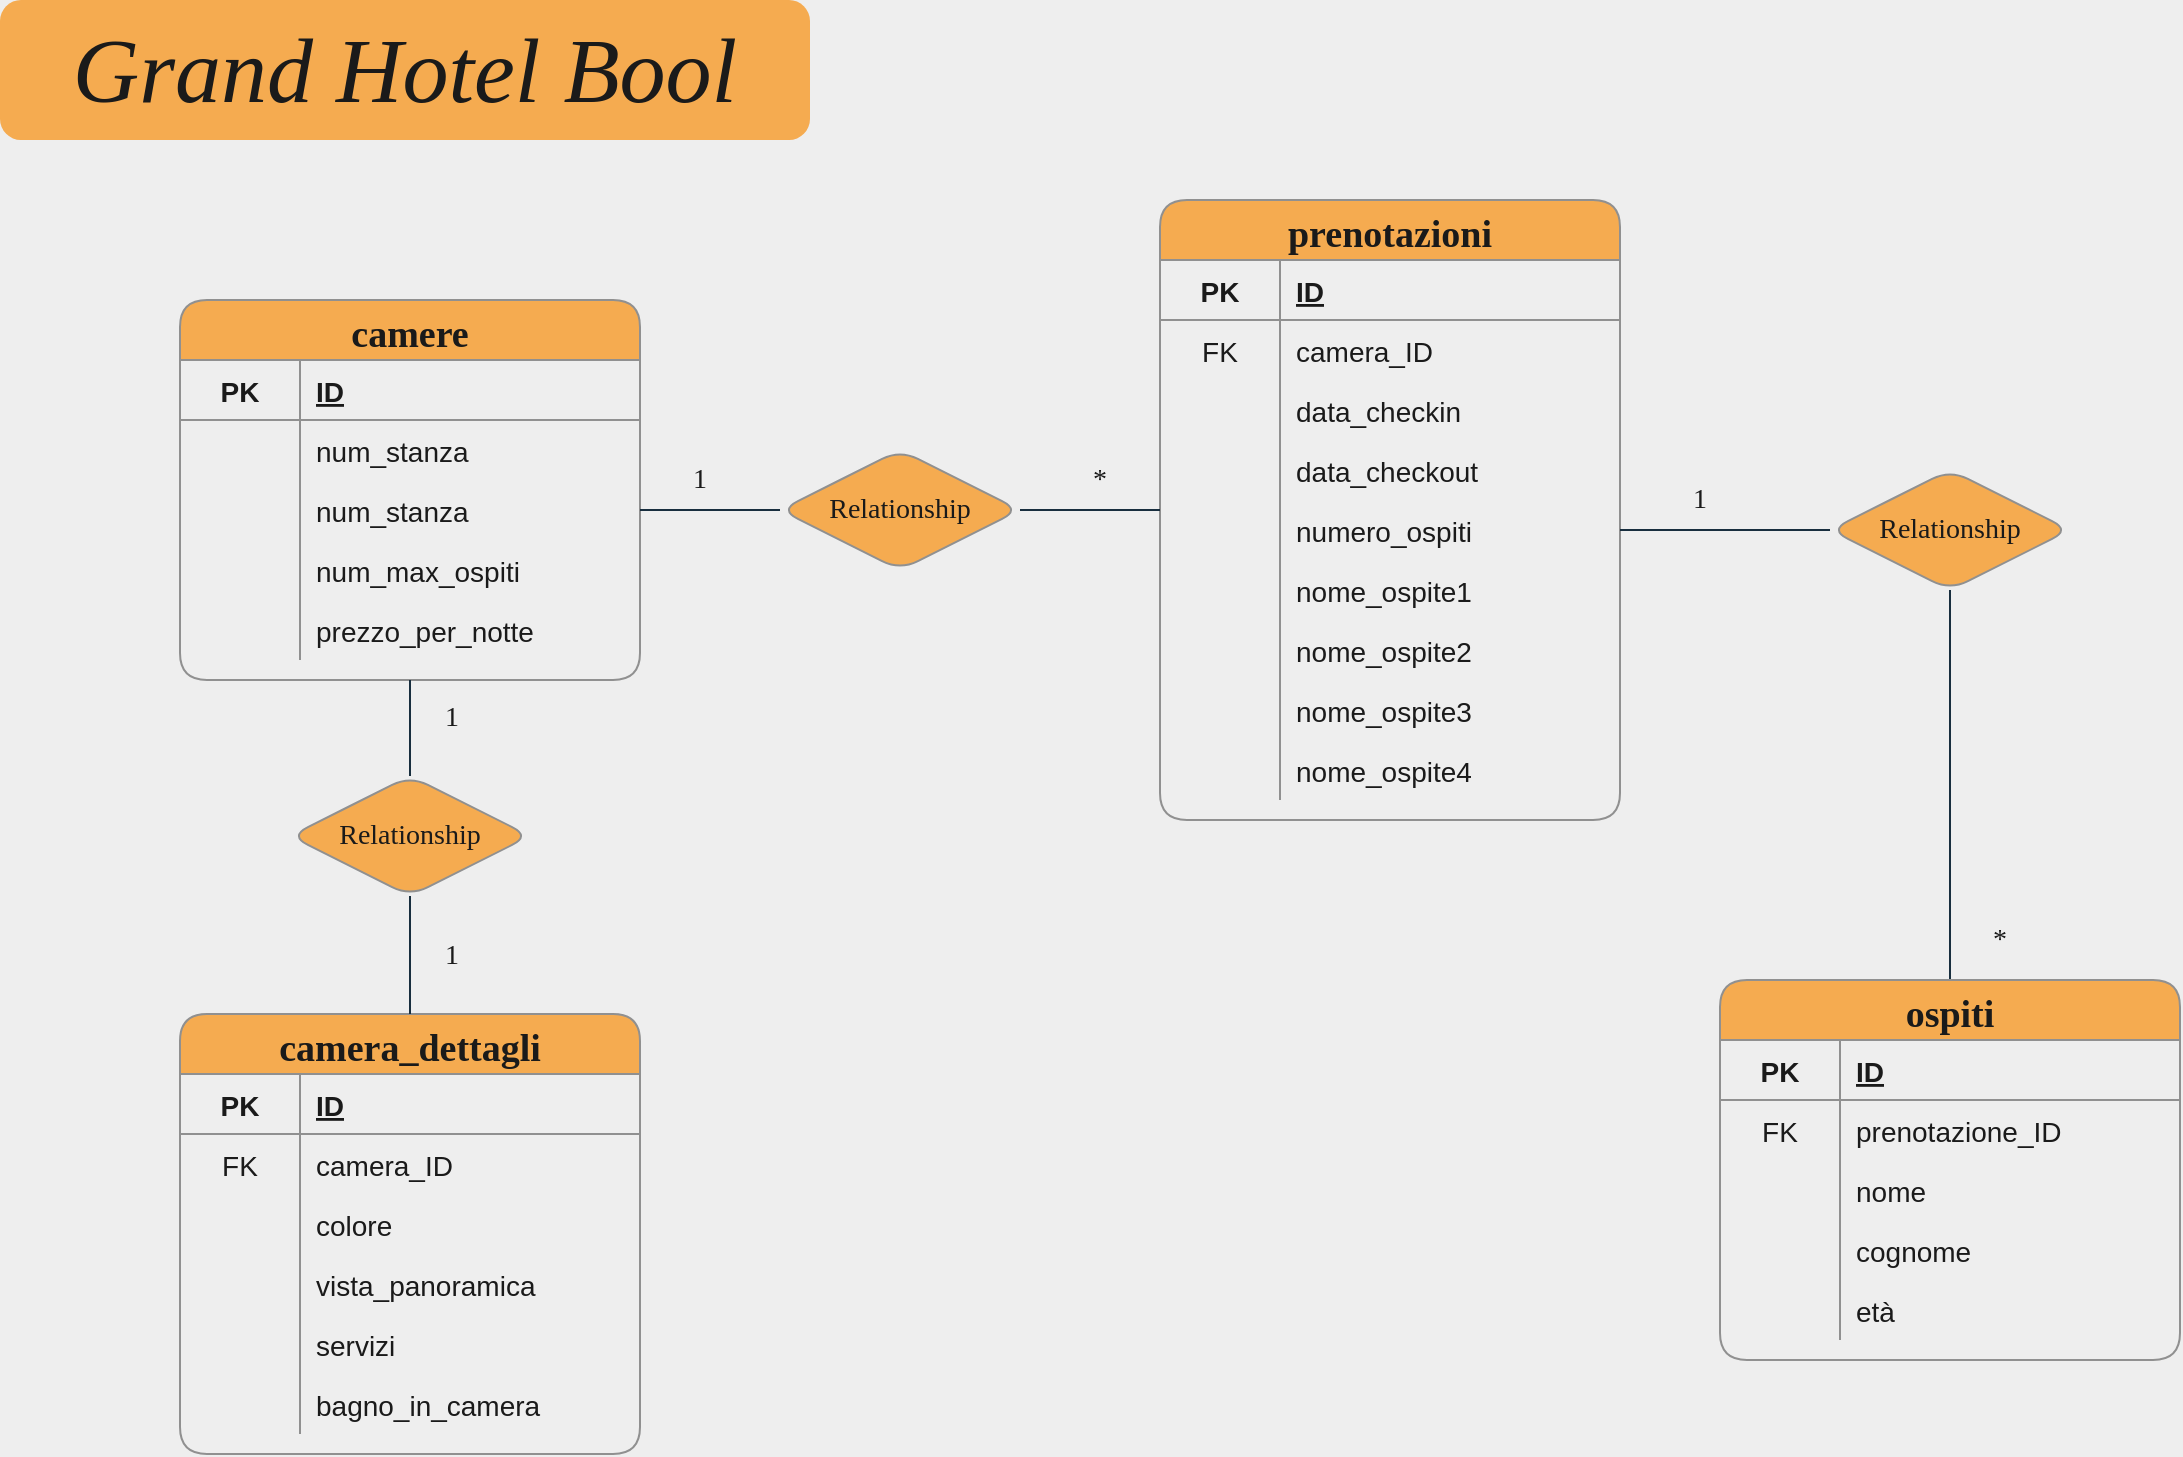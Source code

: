 <mxfile version="13.10.0" type="embed">
    <diagram id="MLH1wIgMrVqBu6dGc5cS" name="Page-1">
        <mxGraphModel dx="1230" dy="965" grid="0" gridSize="10" guides="1" tooltips="1" connect="1" arrows="1" fold="1" page="1" pageScale="1" pageWidth="1169" pageHeight="827" background="#EEEEEE" math="0" shadow="0">
            <root>
                <mxCell id="0"/>
                <mxCell id="1" parent="0"/>
                <mxCell id="2" value="Grand Hotel Bool" style="text;html=1;fillColor=#F5AB50;align=center;verticalAlign=middle;whiteSpace=wrap;fontSize=46;labelBorderColor=none;fontStyle=2;fontColor=#1A1A1A;labelBackgroundColor=none;gradientDirection=east;glass=0;shadow=0;fontFamily=Garamond;rounded=1;" parent="1" vertex="1">
                    <mxGeometry x="30" y="20" width="405" height="70" as="geometry"/>
                </mxCell>
                <mxCell id="3" value="camere" style="shape=table;startSize=30;container=1;collapsible=1;childLayout=tableLayout;fixedRows=1;rowLines=0;fontStyle=1;align=center;resizeLast=1;shadow=0;glass=0;labelBackgroundColor=none;fontFamily=Garamond;fontSize=19;fontColor=#1A1A1A;fillStyle=solid;swimlaneFillColor=none;fillColor=#F5AB50;strokeColor=#909090;rounded=1;" parent="1" vertex="1">
                    <mxGeometry x="120" y="170" width="230" height="190" as="geometry">
                        <mxRectangle x="120" y="180" width="80" height="30" as="alternateBounds"/>
                    </mxGeometry>
                </mxCell>
                <mxCell id="4" value="" style="shape=partialRectangle;collapsible=0;dropTarget=0;pointerEvents=0;fillColor=none;top=0;left=0;bottom=1;right=0;points=[[0,0.5],[1,0.5]];portConstraint=eastwest;fontSize=14;strokeColor=#909090;fontColor=#1A1A1A;rounded=1;" parent="3" vertex="1">
                    <mxGeometry y="30" width="230" height="30" as="geometry"/>
                </mxCell>
                <mxCell id="5" value="PK" style="shape=partialRectangle;connectable=0;fillColor=none;top=0;left=0;bottom=0;right=0;fontStyle=1;overflow=hidden;fontSize=14;strokeColor=#909090;fontColor=#1A1A1A;rounded=1;" parent="4" vertex="1">
                    <mxGeometry width="60" height="30" as="geometry"/>
                </mxCell>
                <mxCell id="6" value="ID" style="shape=partialRectangle;connectable=0;fillColor=none;top=0;left=0;bottom=0;right=0;align=left;spacingLeft=6;fontStyle=5;overflow=hidden;fontSize=14;strokeColor=#909090;fontColor=#1A1A1A;rounded=1;" parent="4" vertex="1">
                    <mxGeometry x="60" width="170" height="30" as="geometry"/>
                </mxCell>
                <mxCell id="37" value="" style="shape=partialRectangle;collapsible=0;dropTarget=0;pointerEvents=0;fillColor=none;top=0;left=0;bottom=0;right=0;points=[[0,0.5],[1,0.5]];portConstraint=eastwest;fontSize=14;strokeColor=#909090;fontColor=#1A1A1A;rounded=1;" parent="3" vertex="1">
                    <mxGeometry y="60" width="230" height="30" as="geometry"/>
                </mxCell>
                <mxCell id="38" value="" style="shape=partialRectangle;connectable=0;fillColor=none;top=0;left=0;bottom=0;right=0;editable=1;overflow=hidden;fontSize=14;strokeColor=#909090;fontColor=#1A1A1A;rounded=1;" parent="37" vertex="1">
                    <mxGeometry width="60" height="30" as="geometry"/>
                </mxCell>
                <mxCell id="39" value="num_stanza" style="shape=partialRectangle;connectable=0;fillColor=none;top=0;left=0;bottom=0;right=0;align=left;spacingLeft=6;overflow=hidden;fontSize=14;strokeColor=#909090;fontColor=#1A1A1A;rounded=1;" parent="37" vertex="1">
                    <mxGeometry x="60" width="170" height="30" as="geometry"/>
                </mxCell>
                <mxCell id="34" value="" style="shape=partialRectangle;collapsible=0;dropTarget=0;pointerEvents=0;fillColor=none;top=0;left=0;bottom=0;right=0;points=[[0,0.5],[1,0.5]];portConstraint=eastwest;fontSize=14;strokeColor=#909090;fontColor=#1A1A1A;rounded=1;" parent="3" vertex="1">
                    <mxGeometry y="90" width="230" height="30" as="geometry"/>
                </mxCell>
                <mxCell id="35" value="" style="shape=partialRectangle;connectable=0;fillColor=none;top=0;left=0;bottom=0;right=0;editable=1;overflow=hidden;fontSize=14;strokeColor=#909090;fontColor=#1A1A1A;rounded=1;" parent="34" vertex="1">
                    <mxGeometry width="60" height="30" as="geometry"/>
                </mxCell>
                <mxCell id="36" value="num_stanza" style="shape=partialRectangle;connectable=0;fillColor=none;top=0;left=0;bottom=0;right=0;align=left;spacingLeft=6;overflow=hidden;fontSize=14;strokeColor=#909090;fontColor=#1A1A1A;rounded=1;" parent="34" vertex="1">
                    <mxGeometry x="60" width="170" height="30" as="geometry"/>
                </mxCell>
                <mxCell id="7" value="" style="shape=partialRectangle;collapsible=0;dropTarget=0;pointerEvents=0;fillColor=none;top=0;left=0;bottom=0;right=0;points=[[0,0.5],[1,0.5]];portConstraint=eastwest;fontSize=14;strokeColor=#909090;fontColor=#1A1A1A;rounded=1;" parent="3" vertex="1">
                    <mxGeometry y="120" width="230" height="30" as="geometry"/>
                </mxCell>
                <mxCell id="8" value="" style="shape=partialRectangle;connectable=0;fillColor=none;top=0;left=0;bottom=0;right=0;editable=1;overflow=hidden;fontSize=14;strokeColor=#909090;fontColor=#1A1A1A;rounded=1;" parent="7" vertex="1">
                    <mxGeometry width="60" height="30" as="geometry"/>
                </mxCell>
                <mxCell id="9" value="num_max_ospiti" style="shape=partialRectangle;connectable=0;fillColor=none;top=0;left=0;bottom=0;right=0;align=left;spacingLeft=6;overflow=hidden;fontSize=14;strokeColor=#909090;fontColor=#1A1A1A;rounded=1;" parent="7" vertex="1">
                    <mxGeometry x="60" width="170" height="30" as="geometry"/>
                </mxCell>
                <mxCell id="13" value="" style="shape=partialRectangle;collapsible=0;dropTarget=0;pointerEvents=0;fillColor=none;top=0;left=0;bottom=0;right=0;points=[[0,0.5],[1,0.5]];portConstraint=eastwest;fontSize=14;strokeColor=#909090;fontColor=#1A1A1A;rounded=1;" parent="3" vertex="1">
                    <mxGeometry y="150" width="230" height="30" as="geometry"/>
                </mxCell>
                <mxCell id="14" value="" style="shape=partialRectangle;connectable=0;fillColor=none;top=0;left=0;bottom=0;right=0;editable=1;overflow=hidden;fontSize=14;strokeColor=#909090;fontColor=#1A1A1A;rounded=1;" parent="13" vertex="1">
                    <mxGeometry width="60" height="30" as="geometry"/>
                </mxCell>
                <mxCell id="15" value="prezzo_per_notte" style="shape=partialRectangle;connectable=0;fillColor=none;top=0;left=0;bottom=0;right=0;align=left;spacingLeft=6;overflow=hidden;fontSize=14;strokeColor=#909090;fontColor=#1A1A1A;rounded=1;" parent="13" vertex="1">
                    <mxGeometry x="60" width="170" height="30" as="geometry"/>
                </mxCell>
                <mxCell id="16" value="prenotazioni" style="shape=table;startSize=30;container=1;collapsible=1;childLayout=tableLayout;fixedRows=1;rowLines=0;fontStyle=1;align=center;resizeLast=1;shadow=0;glass=0;labelBackgroundColor=none;fontFamily=Garamond;fontSize=19;fontColor=#1A1A1A;fillColor=#F5AB50;strokeColor=#909090;rounded=1;" parent="1" vertex="1">
                    <mxGeometry x="610" y="120" width="230" height="310" as="geometry">
                        <mxRectangle x="120" y="180" width="80" height="30" as="alternateBounds"/>
                    </mxGeometry>
                </mxCell>
                <mxCell id="17" value="" style="shape=partialRectangle;collapsible=0;dropTarget=0;pointerEvents=0;fillColor=none;top=0;left=0;bottom=1;right=0;points=[[0,0.5],[1,0.5]];portConstraint=eastwest;fontSize=14;strokeColor=#909090;fontColor=#1A1A1A;rounded=1;" parent="16" vertex="1">
                    <mxGeometry y="30" width="230" height="30" as="geometry"/>
                </mxCell>
                <mxCell id="18" value="PK" style="shape=partialRectangle;connectable=0;fillColor=none;top=0;left=0;bottom=0;right=0;fontStyle=1;overflow=hidden;fontSize=14;strokeColor=#909090;fontColor=#1A1A1A;rounded=1;" parent="17" vertex="1">
                    <mxGeometry width="60" height="30" as="geometry"/>
                </mxCell>
                <mxCell id="19" value="ID" style="shape=partialRectangle;connectable=0;fillColor=none;top=0;left=0;bottom=0;right=0;align=left;spacingLeft=6;fontStyle=5;overflow=hidden;fontSize=14;strokeColor=#909090;fontColor=#1A1A1A;rounded=1;" parent="17" vertex="1">
                    <mxGeometry x="60" width="170" height="30" as="geometry"/>
                </mxCell>
                <mxCell id="20" value="" style="shape=partialRectangle;collapsible=0;dropTarget=0;pointerEvents=0;fillColor=none;top=0;left=0;bottom=0;right=0;points=[[0,0.5],[1,0.5]];portConstraint=eastwest;fontSize=14;strokeColor=#909090;fontColor=#1A1A1A;rounded=1;" parent="16" vertex="1">
                    <mxGeometry y="60" width="230" height="30" as="geometry"/>
                </mxCell>
                <mxCell id="21" value="FK" style="shape=partialRectangle;connectable=0;fillColor=none;top=0;left=0;bottom=0;right=0;editable=1;overflow=hidden;fontSize=14;strokeColor=#909090;fontColor=#1A1A1A;rounded=1;" parent="20" vertex="1">
                    <mxGeometry width="60" height="30" as="geometry"/>
                </mxCell>
                <mxCell id="22" value="camera_ID" style="shape=partialRectangle;connectable=0;fillColor=none;top=0;left=0;bottom=0;right=0;align=left;spacingLeft=6;overflow=hidden;fontSize=14;strokeColor=#909090;fontColor=#1A1A1A;rounded=1;" parent="20" vertex="1">
                    <mxGeometry x="60" width="170" height="30" as="geometry"/>
                </mxCell>
                <mxCell id="23" value="" style="shape=partialRectangle;collapsible=0;dropTarget=0;pointerEvents=0;fillColor=none;top=0;left=0;bottom=0;right=0;points=[[0,0.5],[1,0.5]];portConstraint=eastwest;fontSize=14;strokeColor=#909090;fontColor=#1A1A1A;rounded=1;" parent="16" vertex="1">
                    <mxGeometry y="90" width="230" height="30" as="geometry"/>
                </mxCell>
                <mxCell id="24" value="" style="shape=partialRectangle;connectable=0;fillColor=none;top=0;left=0;bottom=0;right=0;editable=1;overflow=hidden;fontSize=14;strokeColor=#909090;fontColor=#1A1A1A;rounded=1;" parent="23" vertex="1">
                    <mxGeometry width="60" height="30" as="geometry"/>
                </mxCell>
                <mxCell id="25" value="data_checkin" style="shape=partialRectangle;connectable=0;fillColor=none;top=0;left=0;bottom=0;right=0;align=left;spacingLeft=6;overflow=hidden;fontSize=14;strokeColor=#909090;fontColor=#1A1A1A;rounded=1;" parent="23" vertex="1">
                    <mxGeometry x="60" width="170" height="30" as="geometry"/>
                </mxCell>
                <mxCell id="26" value="" style="shape=partialRectangle;collapsible=0;dropTarget=0;pointerEvents=0;fillColor=none;top=0;left=0;bottom=0;right=0;points=[[0,0.5],[1,0.5]];portConstraint=eastwest;fontSize=14;strokeColor=#909090;fontColor=#1A1A1A;rounded=1;" parent="16" vertex="1">
                    <mxGeometry y="120" width="230" height="30" as="geometry"/>
                </mxCell>
                <mxCell id="27" value="" style="shape=partialRectangle;connectable=0;fillColor=none;top=0;left=0;bottom=0;right=0;editable=1;overflow=hidden;fontSize=14;strokeColor=#909090;fontColor=#1A1A1A;rounded=1;" parent="26" vertex="1">
                    <mxGeometry width="60" height="30" as="geometry"/>
                </mxCell>
                <mxCell id="28" value="data_checkout" style="shape=partialRectangle;connectable=0;fillColor=none;top=0;left=0;bottom=0;right=0;align=left;spacingLeft=6;overflow=hidden;fontSize=14;strokeColor=#909090;fontColor=#1A1A1A;rounded=1;" parent="26" vertex="1">
                    <mxGeometry x="60" width="170" height="30" as="geometry"/>
                </mxCell>
                <mxCell id="42" value="" style="shape=partialRectangle;collapsible=0;dropTarget=0;pointerEvents=0;fillColor=none;top=0;left=0;bottom=0;right=0;points=[[0,0.5],[1,0.5]];portConstraint=eastwest;fontSize=14;strokeColor=#909090;fontColor=#1A1A1A;rounded=1;" parent="16" vertex="1">
                    <mxGeometry y="150" width="230" height="30" as="geometry"/>
                </mxCell>
                <mxCell id="43" value="" style="shape=partialRectangle;connectable=0;fillColor=none;top=0;left=0;bottom=0;right=0;editable=1;overflow=hidden;fontSize=14;strokeColor=#909090;fontColor=#1A1A1A;rounded=1;" parent="42" vertex="1">
                    <mxGeometry width="60" height="30" as="geometry"/>
                </mxCell>
                <mxCell id="44" value="numero_ospiti" style="shape=partialRectangle;connectable=0;fillColor=none;top=0;left=0;bottom=0;right=0;align=left;spacingLeft=6;overflow=hidden;fontSize=14;strokeColor=#909090;fontColor=#1A1A1A;rounded=1;" parent="42" vertex="1">
                    <mxGeometry x="60" width="170" height="30" as="geometry"/>
                </mxCell>
                <mxCell id="45" value="" style="shape=partialRectangle;collapsible=0;dropTarget=0;pointerEvents=0;fillColor=none;top=0;left=0;bottom=0;right=0;points=[[0,0.5],[1,0.5]];portConstraint=eastwest;fontSize=14;strokeColor=#909090;fontColor=#1A1A1A;rounded=1;" parent="16" vertex="1">
                    <mxGeometry y="180" width="230" height="30" as="geometry"/>
                </mxCell>
                <mxCell id="46" value="" style="shape=partialRectangle;connectable=0;fillColor=none;top=0;left=0;bottom=0;right=0;editable=1;overflow=hidden;fontSize=14;strokeColor=#909090;fontColor=#1A1A1A;rounded=1;" parent="45" vertex="1">
                    <mxGeometry width="60" height="30" as="geometry"/>
                </mxCell>
                <mxCell id="47" value="nome_ospite1" style="shape=partialRectangle;connectable=0;fillColor=none;top=0;left=0;bottom=0;right=0;align=left;spacingLeft=6;overflow=hidden;fontSize=14;strokeColor=#909090;fontColor=#1A1A1A;rounded=1;" parent="45" vertex="1">
                    <mxGeometry x="60" width="170" height="30" as="geometry"/>
                </mxCell>
                <mxCell id="48" value="" style="shape=partialRectangle;collapsible=0;dropTarget=0;pointerEvents=0;fillColor=none;top=0;left=0;bottom=0;right=0;points=[[0,0.5],[1,0.5]];portConstraint=eastwest;fontSize=14;strokeColor=#909090;fontColor=#1A1A1A;rounded=1;" parent="16" vertex="1">
                    <mxGeometry y="210" width="230" height="30" as="geometry"/>
                </mxCell>
                <mxCell id="49" value="" style="shape=partialRectangle;connectable=0;fillColor=none;top=0;left=0;bottom=0;right=0;editable=1;overflow=hidden;fontSize=14;strokeColor=#909090;fontColor=#1A1A1A;rounded=1;" parent="48" vertex="1">
                    <mxGeometry width="60" height="30" as="geometry"/>
                </mxCell>
                <mxCell id="50" value="nome_ospite2" style="shape=partialRectangle;connectable=0;fillColor=none;top=0;left=0;bottom=0;right=0;align=left;spacingLeft=6;overflow=hidden;fontSize=14;strokeColor=#909090;fontColor=#1A1A1A;rounded=1;" parent="48" vertex="1">
                    <mxGeometry x="60" width="170" height="30" as="geometry"/>
                </mxCell>
                <mxCell id="51" value="" style="shape=partialRectangle;collapsible=0;dropTarget=0;pointerEvents=0;fillColor=none;top=0;left=0;bottom=0;right=0;points=[[0,0.5],[1,0.5]];portConstraint=eastwest;fontSize=14;strokeColor=#909090;fontColor=#1A1A1A;rounded=1;" parent="16" vertex="1">
                    <mxGeometry y="240" width="230" height="30" as="geometry"/>
                </mxCell>
                <mxCell id="52" value="" style="shape=partialRectangle;connectable=0;fillColor=none;top=0;left=0;bottom=0;right=0;editable=1;overflow=hidden;fontSize=14;strokeColor=#909090;fontColor=#1A1A1A;rounded=1;" parent="51" vertex="1">
                    <mxGeometry width="60" height="30" as="geometry"/>
                </mxCell>
                <mxCell id="53" value="nome_ospite3" style="shape=partialRectangle;connectable=0;fillColor=none;top=0;left=0;bottom=0;right=0;align=left;spacingLeft=6;overflow=hidden;fontSize=14;strokeColor=#909090;fontColor=#1A1A1A;rounded=1;" parent="51" vertex="1">
                    <mxGeometry x="60" width="170" height="30" as="geometry"/>
                </mxCell>
                <mxCell id="54" value="" style="shape=partialRectangle;collapsible=0;dropTarget=0;pointerEvents=0;fillColor=none;top=0;left=0;bottom=0;right=0;points=[[0,0.5],[1,0.5]];portConstraint=eastwest;fontSize=14;strokeColor=#909090;fontColor=#1A1A1A;rounded=1;" parent="16" vertex="1">
                    <mxGeometry y="270" width="230" height="30" as="geometry"/>
                </mxCell>
                <mxCell id="55" value="" style="shape=partialRectangle;connectable=0;fillColor=none;top=0;left=0;bottom=0;right=0;editable=1;overflow=hidden;fontSize=14;strokeColor=#909090;fontColor=#1A1A1A;rounded=1;" parent="54" vertex="1">
                    <mxGeometry width="60" height="30" as="geometry"/>
                </mxCell>
                <mxCell id="56" value="nome_ospite4" style="shape=partialRectangle;connectable=0;fillColor=none;top=0;left=0;bottom=0;right=0;align=left;spacingLeft=6;overflow=hidden;fontSize=14;strokeColor=#909090;fontColor=#1A1A1A;rounded=1;" parent="54" vertex="1">
                    <mxGeometry x="60" width="170" height="30" as="geometry"/>
                </mxCell>
                <mxCell id="31" style="edgeStyle=orthogonalEdgeStyle;orthogonalLoop=1;jettySize=auto;html=1;exitX=1;exitY=0.5;exitDx=0;exitDy=0;entryX=0;entryY=0.5;entryDx=0;entryDy=0;fontFamily=Garamond;fontSize=14;fontColor=#1A1A1A;endArrow=none;endFill=0;strokeColor=#182E3E;labelBackgroundColor=#EEEEEE;" parent="1" source="29" target="16" edge="1">
                    <mxGeometry relative="1" as="geometry"/>
                </mxCell>
                <mxCell id="40" style="edgeStyle=orthogonalEdgeStyle;orthogonalLoop=1;jettySize=auto;html=1;exitX=0;exitY=0.5;exitDx=0;exitDy=0;entryX=1;entryY=0.5;entryDx=0;entryDy=0;endArrow=none;endFill=0;fontFamily=Garamond;fontSize=14;fontColor=#1A1A1A;strokeColor=#182E3E;labelBackgroundColor=#EEEEEE;" parent="1" source="29" target="34" edge="1">
                    <mxGeometry relative="1" as="geometry"/>
                </mxCell>
                <mxCell id="29" value="Relationship" style="shape=rhombus;perimeter=rhombusPerimeter;whiteSpace=wrap;html=1;align=center;shadow=0;glass=0;labelBackgroundColor=none;fontFamily=Garamond;fontSize=14;fontColor=#1A1A1A;fillColor=#F5AB50;strokeColor=#909090;rounded=1;" parent="1" vertex="1">
                    <mxGeometry x="420" y="245" width="120" height="60" as="geometry"/>
                </mxCell>
                <mxCell id="60" value="*" style="text;html=1;strokeColor=none;fillColor=none;align=center;verticalAlign=middle;whiteSpace=wrap;shadow=0;glass=0;labelBackgroundColor=none;fontFamily=Garamond;fontSize=14;fontColor=#1A1A1A;rounded=1;" parent="1" vertex="1">
                    <mxGeometry x="560" y="250" width="40" height="20" as="geometry"/>
                </mxCell>
                <mxCell id="61" value="1" style="text;html=1;strokeColor=none;fillColor=none;align=center;verticalAlign=middle;whiteSpace=wrap;shadow=0;glass=0;labelBackgroundColor=none;fontFamily=Garamond;fontSize=14;fontColor=#1A1A1A;rounded=1;" parent="1" vertex="1">
                    <mxGeometry x="360" y="250" width="40" height="20" as="geometry"/>
                </mxCell>
                <mxCell id="82" style="edgeStyle=orthogonalEdgeStyle;orthogonalLoop=1;jettySize=auto;html=1;exitX=0.5;exitY=0;exitDx=0;exitDy=0;entryX=0.5;entryY=1;entryDx=0;entryDy=0;endArrow=none;endFill=0;fontFamily=Garamond;fontSize=14;fontColor=#1A1A1A;strokeColor=#182E3E;labelBackgroundColor=#EEEEEE;" parent="1" source="62" target="81" edge="1">
                    <mxGeometry relative="1" as="geometry"/>
                </mxCell>
                <mxCell id="62" value="ospiti" style="shape=table;startSize=30;container=1;collapsible=1;childLayout=tableLayout;fixedRows=1;rowLines=0;fontStyle=1;align=center;resizeLast=1;shadow=0;glass=0;labelBackgroundColor=none;fontFamily=Garamond;fontSize=19;fontColor=#1A1A1A;fillColor=#F5AB50;strokeColor=#909090;rounded=1;" parent="1" vertex="1">
                    <mxGeometry x="890" y="510" width="230" height="190" as="geometry">
                        <mxRectangle x="120" y="180" width="80" height="30" as="alternateBounds"/>
                    </mxGeometry>
                </mxCell>
                <mxCell id="63" value="" style="shape=partialRectangle;collapsible=0;dropTarget=0;pointerEvents=0;fillColor=none;top=0;left=0;bottom=1;right=0;points=[[0,0.5],[1,0.5]];portConstraint=eastwest;fontSize=14;strokeColor=#909090;fontColor=#1A1A1A;rounded=1;" parent="62" vertex="1">
                    <mxGeometry y="30" width="230" height="30" as="geometry"/>
                </mxCell>
                <mxCell id="64" value="PK" style="shape=partialRectangle;connectable=0;fillColor=none;top=0;left=0;bottom=0;right=0;fontStyle=1;overflow=hidden;fontSize=14;strokeColor=#909090;fontColor=#1A1A1A;rounded=1;" parent="63" vertex="1">
                    <mxGeometry width="60" height="30" as="geometry"/>
                </mxCell>
                <mxCell id="65" value="ID" style="shape=partialRectangle;connectable=0;fillColor=none;top=0;left=0;bottom=0;right=0;align=left;spacingLeft=6;fontStyle=5;overflow=hidden;fontSize=14;strokeColor=#909090;fontColor=#1A1A1A;rounded=1;" parent="63" vertex="1">
                    <mxGeometry x="60" width="170" height="30" as="geometry"/>
                </mxCell>
                <mxCell id="66" value="" style="shape=partialRectangle;collapsible=0;dropTarget=0;pointerEvents=0;fillColor=none;top=0;left=0;bottom=0;right=0;points=[[0,0.5],[1,0.5]];portConstraint=eastwest;fontSize=14;strokeColor=#909090;fontColor=#1A1A1A;rounded=1;" parent="62" vertex="1">
                    <mxGeometry y="60" width="230" height="30" as="geometry"/>
                </mxCell>
                <mxCell id="67" value="FK" style="shape=partialRectangle;connectable=0;fillColor=none;top=0;left=0;bottom=0;right=0;editable=1;overflow=hidden;fontSize=14;strokeColor=#909090;fontColor=#1A1A1A;rounded=1;" parent="66" vertex="1">
                    <mxGeometry width="60" height="30" as="geometry"/>
                </mxCell>
                <mxCell id="68" value="prenotazione_ID" style="shape=partialRectangle;connectable=0;fillColor=none;top=0;left=0;bottom=0;right=0;align=left;spacingLeft=6;overflow=hidden;fontSize=14;strokeColor=#909090;fontColor=#1A1A1A;rounded=1;" parent="66" vertex="1">
                    <mxGeometry x="60" width="170" height="30" as="geometry"/>
                </mxCell>
                <mxCell id="69" value="" style="shape=partialRectangle;collapsible=0;dropTarget=0;pointerEvents=0;fillColor=none;top=0;left=0;bottom=0;right=0;points=[[0,0.5],[1,0.5]];portConstraint=eastwest;fontSize=14;strokeColor=#909090;fontColor=#1A1A1A;rounded=1;" parent="62" vertex="1">
                    <mxGeometry y="90" width="230" height="30" as="geometry"/>
                </mxCell>
                <mxCell id="70" value="" style="shape=partialRectangle;connectable=0;fillColor=none;top=0;left=0;bottom=0;right=0;editable=1;overflow=hidden;fontSize=14;strokeColor=#909090;fontColor=#1A1A1A;rounded=1;" parent="69" vertex="1">
                    <mxGeometry width="60" height="30" as="geometry"/>
                </mxCell>
                <mxCell id="71" value="nome" style="shape=partialRectangle;connectable=0;fillColor=none;top=0;left=0;bottom=0;right=0;align=left;spacingLeft=6;overflow=hidden;fontSize=14;strokeColor=#909090;fontColor=#1A1A1A;rounded=1;" parent="69" vertex="1">
                    <mxGeometry x="60" width="170" height="30" as="geometry"/>
                </mxCell>
                <mxCell id="72" value="" style="shape=partialRectangle;collapsible=0;dropTarget=0;pointerEvents=0;fillColor=none;top=0;left=0;bottom=0;right=0;points=[[0,0.5],[1,0.5]];portConstraint=eastwest;fontSize=14;strokeColor=#909090;fontColor=#1A1A1A;rounded=1;" parent="62" vertex="1">
                    <mxGeometry y="120" width="230" height="30" as="geometry"/>
                </mxCell>
                <mxCell id="73" value="" style="shape=partialRectangle;connectable=0;fillColor=none;top=0;left=0;bottom=0;right=0;editable=1;overflow=hidden;fontSize=14;strokeColor=#909090;fontColor=#1A1A1A;rounded=1;" parent="72" vertex="1">
                    <mxGeometry width="60" height="30" as="geometry"/>
                </mxCell>
                <mxCell id="74" value="cognome" style="shape=partialRectangle;connectable=0;fillColor=none;top=0;left=0;bottom=0;right=0;align=left;spacingLeft=6;overflow=hidden;fontSize=14;strokeColor=#909090;fontColor=#1A1A1A;rounded=1;" parent="72" vertex="1">
                    <mxGeometry x="60" width="170" height="30" as="geometry"/>
                </mxCell>
                <mxCell id="75" value="" style="shape=partialRectangle;collapsible=0;dropTarget=0;pointerEvents=0;fillColor=none;top=0;left=0;bottom=0;right=0;points=[[0,0.5],[1,0.5]];portConstraint=eastwest;fontSize=14;strokeColor=#909090;fontColor=#1A1A1A;rounded=1;" parent="62" vertex="1">
                    <mxGeometry y="150" width="230" height="30" as="geometry"/>
                </mxCell>
                <mxCell id="76" value="" style="shape=partialRectangle;connectable=0;fillColor=none;top=0;left=0;bottom=0;right=0;editable=1;overflow=hidden;fontSize=14;strokeColor=#909090;fontColor=#1A1A1A;rounded=1;" parent="75" vertex="1">
                    <mxGeometry width="60" height="30" as="geometry"/>
                </mxCell>
                <mxCell id="77" value="età" style="shape=partialRectangle;connectable=0;fillColor=none;top=0;left=0;bottom=0;right=0;align=left;spacingLeft=6;overflow=hidden;fontSize=14;strokeColor=#909090;fontColor=#1A1A1A;rounded=1;" parent="75" vertex="1">
                    <mxGeometry x="60" width="170" height="30" as="geometry"/>
                </mxCell>
                <mxCell id="83" style="edgeStyle=orthogonalEdgeStyle;orthogonalLoop=1;jettySize=auto;html=1;exitX=0;exitY=0.5;exitDx=0;exitDy=0;entryX=1;entryY=0.5;entryDx=0;entryDy=0;endArrow=none;endFill=0;fontFamily=Garamond;fontSize=14;fontColor=#1A1A1A;strokeColor=#182E3E;labelBackgroundColor=#EEEEEE;" parent="1" source="81" target="42" edge="1">
                    <mxGeometry relative="1" as="geometry"/>
                </mxCell>
                <mxCell id="81" value="Relationship" style="shape=rhombus;perimeter=rhombusPerimeter;whiteSpace=wrap;html=1;align=center;shadow=0;glass=0;labelBackgroundColor=none;fontFamily=Garamond;fontSize=14;fontColor=#1A1A1A;fillColor=#F5AB50;strokeColor=#909090;rounded=1;" parent="1" vertex="1">
                    <mxGeometry x="945" y="255" width="120" height="60" as="geometry"/>
                </mxCell>
                <mxCell id="84" value="1" style="text;html=1;strokeColor=none;fillColor=none;align=center;verticalAlign=middle;whiteSpace=wrap;shadow=0;glass=0;labelBackgroundColor=none;fontFamily=Garamond;fontSize=14;fontColor=#1A1A1A;rounded=1;" parent="1" vertex="1">
                    <mxGeometry x="860" y="260" width="40" height="20" as="geometry"/>
                </mxCell>
                <mxCell id="85" value="*" style="text;html=1;strokeColor=none;fillColor=none;align=center;verticalAlign=middle;whiteSpace=wrap;shadow=0;glass=0;labelBackgroundColor=none;fontFamily=Garamond;fontSize=14;fontColor=#1A1A1A;rounded=1;" parent="1" vertex="1">
                    <mxGeometry x="1010" y="480" width="40" height="20" as="geometry"/>
                </mxCell>
                <mxCell id="86" value="camera_dettagli" style="shape=table;startSize=30;container=1;collapsible=1;childLayout=tableLayout;fixedRows=1;rowLines=0;fontStyle=1;align=center;resizeLast=1;shadow=0;glass=0;labelBackgroundColor=none;fontFamily=Garamond;fontSize=19;fontColor=#1A1A1A;fillColor=#F5AB50;strokeColor=#909090;rounded=1;" parent="1" vertex="1">
                    <mxGeometry x="120" y="527" width="230" height="220" as="geometry">
                        <mxRectangle x="120" y="180" width="80" height="30" as="alternateBounds"/>
                    </mxGeometry>
                </mxCell>
                <mxCell id="87" value="" style="shape=partialRectangle;collapsible=0;dropTarget=0;pointerEvents=0;fillColor=none;top=0;left=0;bottom=1;right=0;points=[[0,0.5],[1,0.5]];portConstraint=eastwest;fontSize=14;strokeColor=#909090;fontColor=#1A1A1A;rounded=1;" parent="86" vertex="1">
                    <mxGeometry y="30" width="230" height="30" as="geometry"/>
                </mxCell>
                <mxCell id="88" value="PK" style="shape=partialRectangle;connectable=0;fillColor=none;top=0;left=0;bottom=0;right=0;fontStyle=1;overflow=hidden;fontSize=14;strokeColor=#909090;fontColor=#1A1A1A;rounded=1;" parent="87" vertex="1">
                    <mxGeometry width="60" height="30" as="geometry"/>
                </mxCell>
                <mxCell id="89" value="ID" style="shape=partialRectangle;connectable=0;fillColor=none;top=0;left=0;bottom=0;right=0;align=left;spacingLeft=6;fontStyle=5;overflow=hidden;fontSize=14;strokeColor=#909090;fontColor=#1A1A1A;rounded=1;" parent="87" vertex="1">
                    <mxGeometry x="60" width="170" height="30" as="geometry"/>
                </mxCell>
                <mxCell id="90" value="" style="shape=partialRectangle;collapsible=0;dropTarget=0;pointerEvents=0;fillColor=none;top=0;left=0;bottom=0;right=0;points=[[0,0.5],[1,0.5]];portConstraint=eastwest;fontSize=14;strokeColor=#909090;fontColor=#1A1A1A;rounded=1;" parent="86" vertex="1">
                    <mxGeometry y="60" width="230" height="30" as="geometry"/>
                </mxCell>
                <mxCell id="91" value="FK" style="shape=partialRectangle;connectable=0;fillColor=none;top=0;left=0;bottom=0;right=0;editable=1;overflow=hidden;fontSize=14;strokeColor=#909090;fontColor=#1A1A1A;rounded=1;" parent="90" vertex="1">
                    <mxGeometry width="60" height="30" as="geometry"/>
                </mxCell>
                <mxCell id="92" value="camera_ID" style="shape=partialRectangle;connectable=0;fillColor=none;top=0;left=0;bottom=0;right=0;align=left;spacingLeft=6;overflow=hidden;fontSize=14;strokeColor=#909090;fontColor=#1A1A1A;rounded=1;" parent="90" vertex="1">
                    <mxGeometry x="60" width="170" height="30" as="geometry"/>
                </mxCell>
                <mxCell id="93" value="" style="shape=partialRectangle;collapsible=0;dropTarget=0;pointerEvents=0;fillColor=none;top=0;left=0;bottom=0;right=0;points=[[0,0.5],[1,0.5]];portConstraint=eastwest;fontSize=14;strokeColor=#909090;fontColor=#1A1A1A;rounded=1;" parent="86" vertex="1">
                    <mxGeometry y="90" width="230" height="30" as="geometry"/>
                </mxCell>
                <mxCell id="94" value="" style="shape=partialRectangle;connectable=0;fillColor=none;top=0;left=0;bottom=0;right=0;editable=1;overflow=hidden;fontSize=14;strokeColor=#909090;fontColor=#1A1A1A;rounded=1;" parent="93" vertex="1">
                    <mxGeometry width="60" height="30" as="geometry"/>
                </mxCell>
                <mxCell id="95" value="colore" style="shape=partialRectangle;connectable=0;fillColor=none;top=0;left=0;bottom=0;right=0;align=left;spacingLeft=6;overflow=hidden;fontSize=14;strokeColor=#909090;fontColor=#1A1A1A;rounded=1;" parent="93" vertex="1">
                    <mxGeometry x="60" width="170" height="30" as="geometry"/>
                </mxCell>
                <mxCell id="96" value="" style="shape=partialRectangle;collapsible=0;dropTarget=0;pointerEvents=0;fillColor=none;top=0;left=0;bottom=0;right=0;points=[[0,0.5],[1,0.5]];portConstraint=eastwest;fontSize=14;strokeColor=#909090;fontColor=#1A1A1A;rounded=1;" parent="86" vertex="1">
                    <mxGeometry y="120" width="230" height="30" as="geometry"/>
                </mxCell>
                <mxCell id="97" value="" style="shape=partialRectangle;connectable=0;fillColor=none;top=0;left=0;bottom=0;right=0;editable=1;overflow=hidden;fontSize=14;strokeColor=#909090;fontColor=#1A1A1A;rounded=1;" parent="96" vertex="1">
                    <mxGeometry width="60" height="30" as="geometry"/>
                </mxCell>
                <mxCell id="98" value="vista_panoramica" style="shape=partialRectangle;connectable=0;fillColor=none;top=0;left=0;bottom=0;right=0;align=left;spacingLeft=6;overflow=hidden;fontSize=14;strokeColor=#909090;fontColor=#1A1A1A;rounded=1;" parent="96" vertex="1">
                    <mxGeometry x="60" width="170" height="30" as="geometry"/>
                </mxCell>
                <mxCell id="99" value="" style="shape=partialRectangle;collapsible=0;dropTarget=0;pointerEvents=0;fillColor=none;top=0;left=0;bottom=0;right=0;points=[[0,0.5],[1,0.5]];portConstraint=eastwest;fontSize=14;strokeColor=#909090;fontColor=#1A1A1A;rounded=1;" parent="86" vertex="1">
                    <mxGeometry y="150" width="230" height="30" as="geometry"/>
                </mxCell>
                <mxCell id="100" value="" style="shape=partialRectangle;connectable=0;fillColor=none;top=0;left=0;bottom=0;right=0;editable=1;overflow=hidden;fontSize=14;strokeColor=#909090;fontColor=#1A1A1A;rounded=1;" parent="99" vertex="1">
                    <mxGeometry width="60" height="30" as="geometry"/>
                </mxCell>
                <mxCell id="101" value="servizi" style="shape=partialRectangle;connectable=0;fillColor=none;top=0;left=0;bottom=0;right=0;align=left;spacingLeft=6;overflow=hidden;fontSize=14;strokeColor=#909090;fontColor=#1A1A1A;rounded=1;" parent="99" vertex="1">
                    <mxGeometry x="60" width="170" height="30" as="geometry"/>
                </mxCell>
                <mxCell id="102" value="" style="shape=partialRectangle;collapsible=0;dropTarget=0;pointerEvents=0;fillColor=none;top=0;left=0;bottom=0;right=0;points=[[0,0.5],[1,0.5]];portConstraint=eastwest;fontSize=14;strokeColor=#909090;fontColor=#1A1A1A;rounded=1;" parent="86" vertex="1">
                    <mxGeometry y="180" width="230" height="30" as="geometry"/>
                </mxCell>
                <mxCell id="103" value="" style="shape=partialRectangle;connectable=0;fillColor=none;top=0;left=0;bottom=0;right=0;editable=1;overflow=hidden;fontSize=14;strokeColor=#909090;fontColor=#1A1A1A;rounded=1;" parent="102" vertex="1">
                    <mxGeometry width="60" height="30" as="geometry"/>
                </mxCell>
                <mxCell id="104" value="bagno_in_camera" style="shape=partialRectangle;connectable=0;fillColor=none;top=0;left=0;bottom=0;right=0;align=left;spacingLeft=6;overflow=hidden;fontSize=14;strokeColor=#909090;fontColor=#1A1A1A;rounded=1;" parent="102" vertex="1">
                    <mxGeometry x="60" width="170" height="30" as="geometry"/>
                </mxCell>
                <mxCell id="106" style="edgeStyle=orthogonalEdgeStyle;orthogonalLoop=1;jettySize=auto;html=1;exitX=0.5;exitY=1;exitDx=0;exitDy=0;entryX=0.5;entryY=0;entryDx=0;entryDy=0;endArrow=none;endFill=0;fontFamily=Garamond;fontSize=14;fontColor=#1A1A1A;strokeColor=#182E3E;labelBackgroundColor=#EEEEEE;" parent="1" source="105" target="86" edge="1">
                    <mxGeometry relative="1" as="geometry"/>
                </mxCell>
                <mxCell id="107" style="edgeStyle=orthogonalEdgeStyle;orthogonalLoop=1;jettySize=auto;html=1;exitX=0.5;exitY=0;exitDx=0;exitDy=0;entryX=0.5;entryY=1;entryDx=0;entryDy=0;endArrow=none;endFill=0;fontFamily=Garamond;fontSize=14;fontColor=#1A1A1A;strokeColor=#182E3E;labelBackgroundColor=#EEEEEE;" parent="1" source="105" target="3" edge="1">
                    <mxGeometry relative="1" as="geometry"/>
                </mxCell>
                <mxCell id="105" value="Relationship" style="shape=rhombus;perimeter=rhombusPerimeter;whiteSpace=wrap;html=1;align=center;shadow=0;glass=0;labelBackgroundColor=none;fontFamily=Garamond;fontSize=14;fontColor=#1A1A1A;fillColor=#F5AB50;strokeColor=#909090;rounded=1;" parent="1" vertex="1">
                    <mxGeometry x="175" y="408" width="120" height="60" as="geometry"/>
                </mxCell>
                <mxCell id="108" value="1" style="text;html=1;strokeColor=none;fillColor=none;align=center;verticalAlign=middle;whiteSpace=wrap;shadow=0;glass=0;labelBackgroundColor=none;fontFamily=Garamond;fontSize=14;fontColor=#1A1A1A;rounded=1;" parent="1" vertex="1">
                    <mxGeometry x="236" y="369" width="40" height="20" as="geometry"/>
                </mxCell>
                <mxCell id="109" value="1" style="text;html=1;strokeColor=none;fillColor=none;align=center;verticalAlign=middle;whiteSpace=wrap;shadow=0;glass=0;labelBackgroundColor=none;fontFamily=Garamond;fontSize=14;fontColor=#1A1A1A;rounded=1;" parent="1" vertex="1">
                    <mxGeometry x="236" y="488" width="40" height="20" as="geometry"/>
                </mxCell>
            </root>
        </mxGraphModel>
    </diagram>
</mxfile>